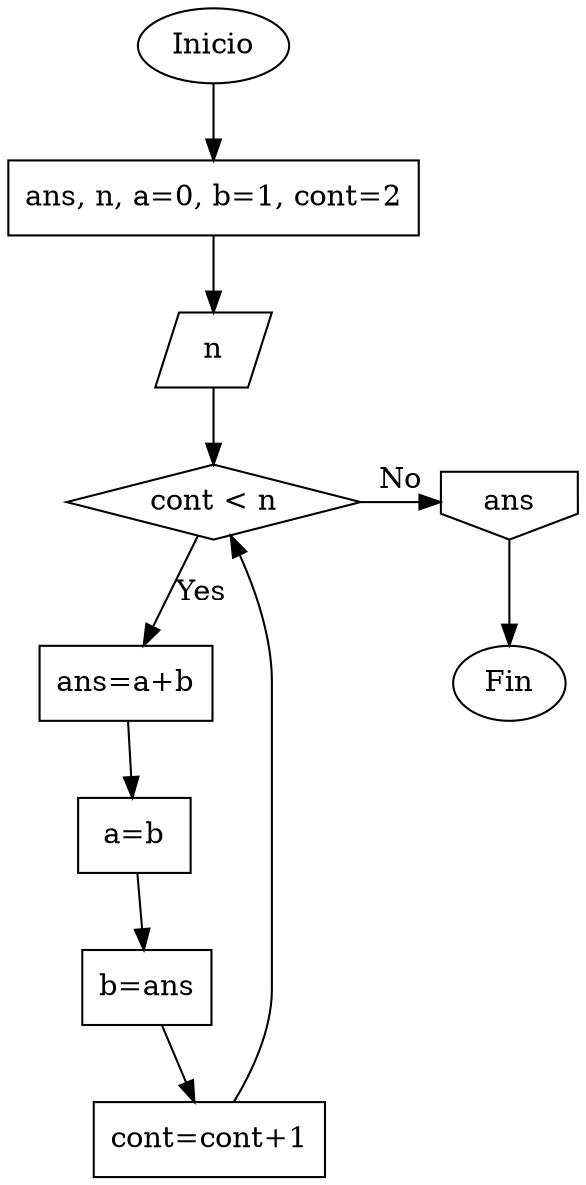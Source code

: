 digraph {
	1 [label=Inicio shape=ellipse]
	2 [label="ans, n, a=0, b=1, cont=2" shape=rectangle]
	1 -> 2
	3 [label=n shape=parallelogram]
	2 -> 3
	3 -> 4
	4 -> 5 [label=No]
	{
		rank=same
		4 [label="cont < n" shape=diamond]
		5 [label=ans shape=invhouse]
	}
	6 [label=Fin shape=ellipse]
	5 -> 6
	7 [label="ans=a+b" shape=rectangle]
	4 -> 7 [label=Yes]
	8 [label="a=b" shape=rectangle]
	7 -> 8
	9 [label="b=ans" shape=rectangle]
	8 -> 9
	10 [label="cont=cont+1" shape=rectangle]
	9 -> 10
	10 -> 4
}
